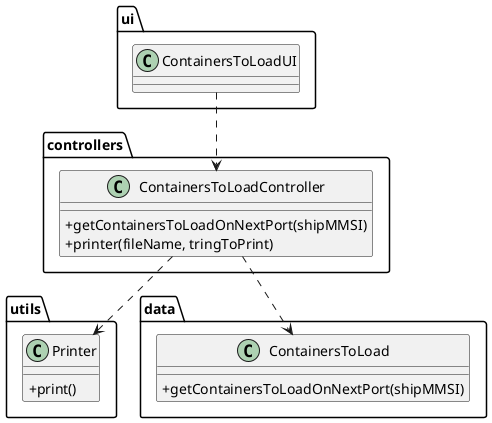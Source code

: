 @startuml
'https://plantuml.com/class-diagram

skinparam classAttributeIconSize 0

package "ui" {
class ContainersToLoadUI{
}
}

package "controllers" {
class ContainersToLoadController{
+getContainersToLoadOnNextPort(shipMMSI)
+printer(fileName, tringToPrint)
}
}
package utils{
class Printer{
+print()
}
}
package data{
class ContainersToLoad{
+getContainersToLoadOnNextPort(shipMMSI)
}
}



ContainersToLoadUI ..> ContainersToLoadController
ContainersToLoadController ..> Printer
ContainersToLoadController ..> ContainersToLoad
@enduml